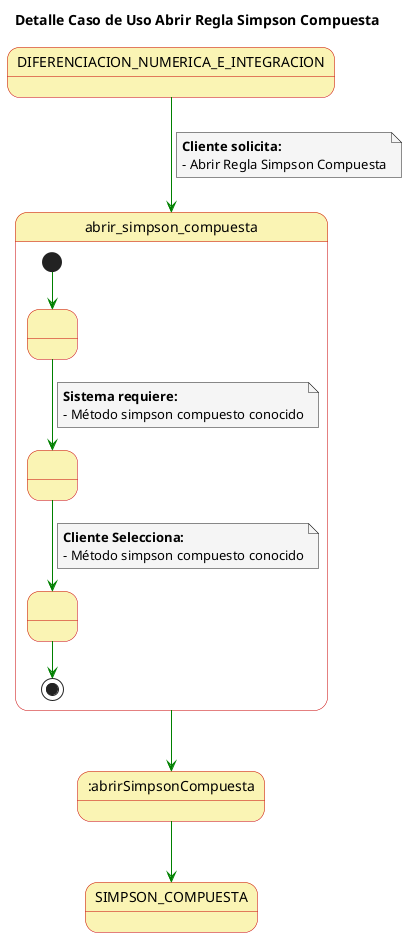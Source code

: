 @startuml

skinparam state {
  BackgroundColor #faf4b4
  BorderColor #c90000
}

skinparam note {
  BackgroundColor #f5f5f5
}

skinparam linetype polyline

title Detalle Caso de Uso Abrir Regla Simpson Compuesta


DIFERENCIACION_NUMERICA_E_INTEGRACION-[#green]-> abrir_simpson_compuesta
note on link
  **Cliente solicita:**
  - Abrir Regla Simpson Compuesta
end note

state abrir_simpson_compuesta{
  state 1 as " "
  state 2 as " "
  state 3 as " "
  
  [*] -[#green]-> 1
  1 -[#green]-> 2
  note on link
      **Sistema requiere:**
      - Método simpson compuesto conocido
  end note
  2 -[#green]-> 3
  note on link
    **Cliente Selecciona:**
    - Método simpson compuesto conocido
  end note
 
  3 -[#green]-> [*]
}

abrir_simpson_compuesta-[#green]-> :abrirSimpsonCompuesta

:abrirSimpsonCompuesta-[#green]-> SIMPSON_COMPUESTA

@enduml